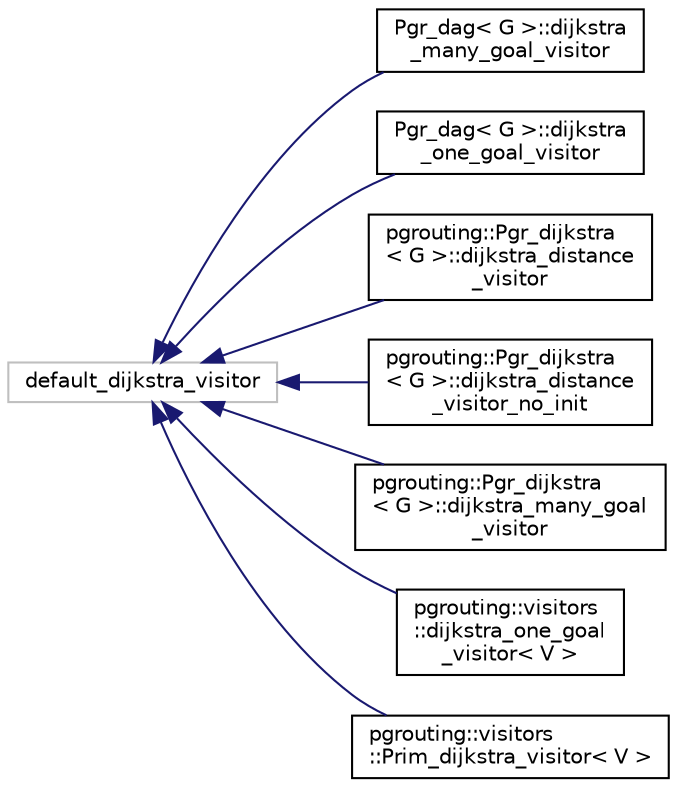 digraph "Graphical Class Hierarchy"
{
  edge [fontname="Helvetica",fontsize="10",labelfontname="Helvetica",labelfontsize="10"];
  node [fontname="Helvetica",fontsize="10",shape=record];
  rankdir="LR";
  Node131 [label="default_dijkstra_visitor",height=0.2,width=0.4,color="grey75", fillcolor="white", style="filled"];
  Node131 -> Node0 [dir="back",color="midnightblue",fontsize="10",style="solid",fontname="Helvetica"];
  Node0 [label="Pgr_dag\< G \>::dijkstra\l_many_goal_visitor",height=0.2,width=0.4,color="black", fillcolor="white", style="filled",URL="$classPgr__dag_1_1dijkstra__many__goal__visitor.html",tooltip="class for stopping when all targets are found "];
  Node131 -> Node133 [dir="back",color="midnightblue",fontsize="10",style="solid",fontname="Helvetica"];
  Node133 [label="Pgr_dag\< G \>::dijkstra\l_one_goal_visitor",height=0.2,width=0.4,color="black", fillcolor="white", style="filled",URL="$classPgr__dag_1_1dijkstra__one__goal__visitor.html",tooltip="class for stopping when 1 target is found "];
  Node131 -> Node134 [dir="back",color="midnightblue",fontsize="10",style="solid",fontname="Helvetica"];
  Node134 [label="pgrouting::Pgr_dijkstra\l\< G \>::dijkstra_distance\l_visitor",height=0.2,width=0.4,color="black", fillcolor="white", style="filled",URL="$classpgrouting_1_1Pgr__dijkstra_1_1dijkstra__distance__visitor.html",tooltip="class for stopping when a distance/cost has being surpassed "];
  Node131 -> Node135 [dir="back",color="midnightblue",fontsize="10",style="solid",fontname="Helvetica"];
  Node135 [label="pgrouting::Pgr_dijkstra\l\< G \>::dijkstra_distance\l_visitor_no_init",height=0.2,width=0.4,color="black", fillcolor="white", style="filled",URL="$classpgrouting_1_1Pgr__dijkstra_1_1dijkstra__distance__visitor__no__init.html",tooltip="class for stopping when a distance/cost has being surpassed "];
  Node131 -> Node136 [dir="back",color="midnightblue",fontsize="10",style="solid",fontname="Helvetica"];
  Node136 [label="pgrouting::Pgr_dijkstra\l\< G \>::dijkstra_many_goal\l_visitor",height=0.2,width=0.4,color="black", fillcolor="white", style="filled",URL="$classpgrouting_1_1Pgr__dijkstra_1_1dijkstra__many__goal__visitor.html",tooltip="class for stopping when all targets are found "];
  Node131 -> Node137 [dir="back",color="midnightblue",fontsize="10",style="solid",fontname="Helvetica"];
  Node137 [label="pgrouting::visitors\l::dijkstra_one_goal\l_visitor\< V \>",height=0.2,width=0.4,color="black", fillcolor="white", style="filled",URL="$classpgrouting_1_1visitors_1_1dijkstra__one__goal__visitor.html"];
  Node131 -> Node138 [dir="back",color="midnightblue",fontsize="10",style="solid",fontname="Helvetica"];
  Node138 [label="pgrouting::visitors\l::Prim_dijkstra_visitor\< V \>",height=0.2,width=0.4,color="black", fillcolor="white", style="filled",URL="$classpgrouting_1_1visitors_1_1Prim__dijkstra__visitor.html"];
}
